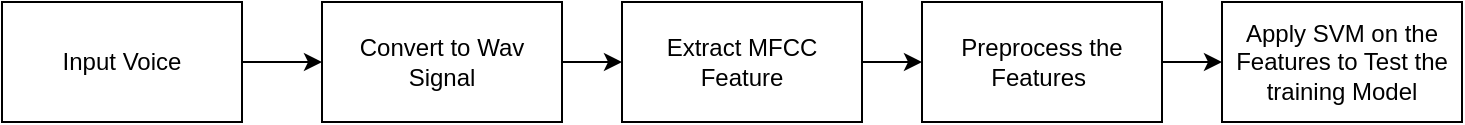 <mxfile version="13.9.2" type="github"><diagram id="FtN7PqR9nEo5bdRRQCe8" name="Page-1"><mxGraphModel dx="782" dy="412" grid="1" gridSize="10" guides="1" tooltips="1" connect="1" arrows="1" fold="1" page="1" pageScale="1" pageWidth="850" pageHeight="1100" math="0" shadow="0"><root><mxCell id="0"/><mxCell id="1" parent="0"/><mxCell id="OwbH7k2fsq3v4A4bfwhK-1" value="Input Voice" style="rounded=0;whiteSpace=wrap;html=1;" vertex="1" parent="1"><mxGeometry x="20" y="160" width="120" height="60" as="geometry"/></mxCell><mxCell id="OwbH7k2fsq3v4A4bfwhK-2" value="" style="endArrow=classic;html=1;exitX=1;exitY=0.5;exitDx=0;exitDy=0;entryX=0;entryY=0.5;entryDx=0;entryDy=0;" edge="1" parent="1" source="OwbH7k2fsq3v4A4bfwhK-1" target="OwbH7k2fsq3v4A4bfwhK-3"><mxGeometry width="50" height="50" relative="1" as="geometry"><mxPoint x="380" y="240" as="sourcePoint"/><mxPoint x="387" y="130" as="targetPoint"/></mxGeometry></mxCell><mxCell id="OwbH7k2fsq3v4A4bfwhK-3" value="Convert to Wav Signal" style="rounded=0;whiteSpace=wrap;html=1;" vertex="1" parent="1"><mxGeometry x="180" y="160" width="120" height="60" as="geometry"/></mxCell><mxCell id="OwbH7k2fsq3v4A4bfwhK-4" value="" style="endArrow=classic;html=1;entryX=0;entryY=0.5;entryDx=0;entryDy=0;" edge="1" parent="1" target="OwbH7k2fsq3v4A4bfwhK-5"><mxGeometry width="50" height="50" relative="1" as="geometry"><mxPoint x="300" y="190" as="sourcePoint"/><mxPoint x="537" y="130" as="targetPoint"/></mxGeometry></mxCell><mxCell id="OwbH7k2fsq3v4A4bfwhK-5" value="Extract MFCC Feature" style="rounded=0;whiteSpace=wrap;html=1;" vertex="1" parent="1"><mxGeometry x="330" y="160" width="120" height="60" as="geometry"/></mxCell><mxCell id="OwbH7k2fsq3v4A4bfwhK-6" value="" style="endArrow=classic;html=1;entryX=0;entryY=0.5;entryDx=0;entryDy=0;" edge="1" parent="1" target="OwbH7k2fsq3v4A4bfwhK-7"><mxGeometry width="50" height="50" relative="1" as="geometry"><mxPoint x="450" y="190" as="sourcePoint"/><mxPoint x="687" y="130" as="targetPoint"/></mxGeometry></mxCell><mxCell id="OwbH7k2fsq3v4A4bfwhK-7" value="Preprocess the Features&amp;nbsp;" style="rounded=0;whiteSpace=wrap;html=1;" vertex="1" parent="1"><mxGeometry x="480" y="160" width="120" height="60" as="geometry"/></mxCell><mxCell id="OwbH7k2fsq3v4A4bfwhK-8" value="" style="endArrow=classic;html=1;entryX=0;entryY=0.5;entryDx=0;entryDy=0;" edge="1" parent="1" target="OwbH7k2fsq3v4A4bfwhK-9"><mxGeometry width="50" height="50" relative="1" as="geometry"><mxPoint x="600" y="190" as="sourcePoint"/><mxPoint x="837" y="130" as="targetPoint"/></mxGeometry></mxCell><mxCell id="OwbH7k2fsq3v4A4bfwhK-9" value="Apply SVM on the Features to Test the training Model" style="rounded=0;whiteSpace=wrap;html=1;" vertex="1" parent="1"><mxGeometry x="630" y="160" width="120" height="60" as="geometry"/></mxCell></root></mxGraphModel></diagram></mxfile>